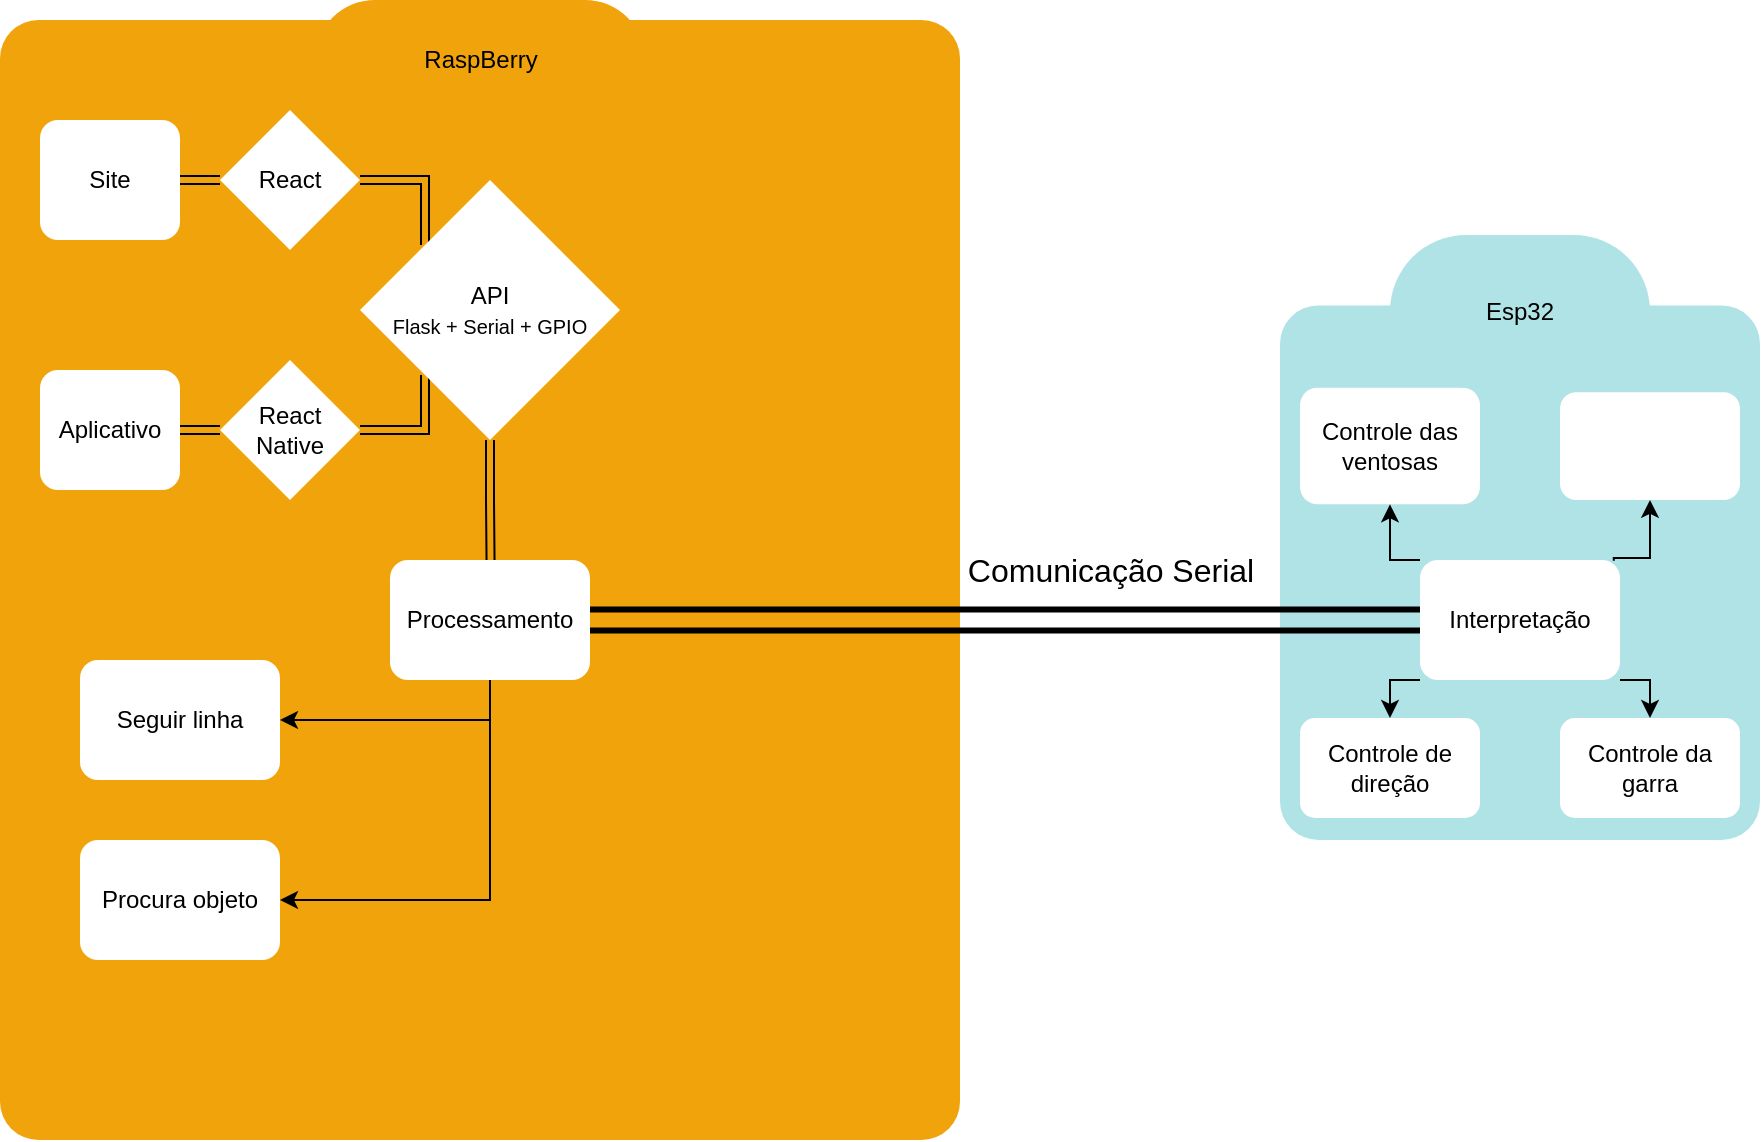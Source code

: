 <mxfile version="26.2.14">
  <diagram name="Page-1" id="9wJyNhoVwQL6b-EKkx9y">
    <mxGraphModel dx="1188" dy="619" grid="1" gridSize="10" guides="1" tooltips="1" connect="1" arrows="1" fold="1" page="1" pageScale="1" pageWidth="1169" pageHeight="827" math="0" shadow="0">
      <root>
        <mxCell id="0" />
        <mxCell id="1" parent="0" />
        <mxCell id="pcj_moPfNTfQ0HE8PmNT-7" value="" style="group;strokeColor=none;rounded=0;movable=0;resizable=0;rotatable=0;deletable=0;editable=0;locked=1;connectable=0;" vertex="1" connectable="0" parent="1">
          <mxGeometry x="40" y="30" width="480" height="570" as="geometry" />
        </mxCell>
        <mxCell id="pcj_moPfNTfQ0HE8PmNT-1" value="" style="rounded=1;whiteSpace=wrap;html=1;fillColor=#f0a30a;fontColor=#000000;strokeColor=none;arcSize=4;movable=0;resizable=0;rotatable=0;deletable=0;editable=0;locked=1;connectable=0;" vertex="1" parent="pcj_moPfNTfQ0HE8PmNT-7">
          <mxGeometry y="10" width="480" height="560" as="geometry" />
        </mxCell>
        <mxCell id="pcj_moPfNTfQ0HE8PmNT-2" value="RaspBerry" style="rounded=1;whiteSpace=wrap;html=1;fillColor=#f0a30a;fontColor=#000000;strokeColor=none;arcSize=50;" vertex="1" parent="pcj_moPfNTfQ0HE8PmNT-7">
          <mxGeometry x="157.5" width="165" height="60" as="geometry" />
        </mxCell>
        <mxCell id="pcj_moPfNTfQ0HE8PmNT-6" value="" style="group;rounded=1;arcSize=18;movable=1;resizable=1;rotatable=1;deletable=1;editable=1;locked=0;connectable=1;" vertex="1" connectable="0" parent="1">
          <mxGeometry x="680" y="170" width="240" height="280" as="geometry" />
        </mxCell>
        <mxCell id="pcj_moPfNTfQ0HE8PmNT-4" value="" style="whiteSpace=wrap;html=1;fillColor=#b0e3e6;strokeColor=none;rounded=1;arcSize=8;" vertex="1" parent="pcj_moPfNTfQ0HE8PmNT-6">
          <mxGeometry y="12.727" width="240" height="267.273" as="geometry" />
        </mxCell>
        <mxCell id="pcj_moPfNTfQ0HE8PmNT-51" value="Controle das ventosas" style="rounded=1;whiteSpace=wrap;html=1;strokeColor=none;glass=0;" vertex="1" parent="pcj_moPfNTfQ0HE8PmNT-6">
          <mxGeometry x="10" y="53.85" width="90" height="58.333" as="geometry" />
        </mxCell>
        <mxCell id="pcj_moPfNTfQ0HE8PmNT-53" value="" style="rounded=1;whiteSpace=wrap;html=1;strokeColor=none;glass=0;" vertex="1" parent="pcj_moPfNTfQ0HE8PmNT-6">
          <mxGeometry x="140" y="56.097" width="90" height="53.846" as="geometry" />
        </mxCell>
        <mxCell id="pcj_moPfNTfQ0HE8PmNT-5" value="Esp32" style="whiteSpace=wrap;html=1;fillColor=#b0e3e6;strokeColor=none;rounded=1;arcSize=50;" vertex="1" parent="pcj_moPfNTfQ0HE8PmNT-6">
          <mxGeometry x="55" y="-22.51" width="130" height="76.364" as="geometry" />
        </mxCell>
        <mxCell id="pcj_moPfNTfQ0HE8PmNT-11" value="Comunicação Serial" style="text;html=1;align=center;verticalAlign=middle;resizable=1;points=[];autosize=1;strokeColor=none;fillColor=none;fontSize=16;movable=1;rotatable=1;deletable=1;editable=1;locked=0;connectable=1;" vertex="1" parent="1">
          <mxGeometry x="510" y="300" width="170" height="30" as="geometry" />
        </mxCell>
        <mxCell id="pcj_moPfNTfQ0HE8PmNT-27" style="edgeStyle=orthogonalEdgeStyle;rounded=0;orthogonalLoop=1;jettySize=auto;html=1;exitX=1;exitY=1;exitDx=0;exitDy=0;" edge="1" parent="1" source="pcj_moPfNTfQ0HE8PmNT-17">
          <mxGeometry relative="1" as="geometry">
            <mxPoint x="130.103" y="150.069" as="targetPoint" />
          </mxGeometry>
        </mxCell>
        <mxCell id="pcj_moPfNTfQ0HE8PmNT-17" value="Site" style="rounded=1;whiteSpace=wrap;html=1;strokeColor=none;glass=0;" vertex="1" parent="1">
          <mxGeometry x="60" y="90" width="70" height="60" as="geometry" />
        </mxCell>
        <mxCell id="pcj_moPfNTfQ0HE8PmNT-18" value="Aplicativo" style="rounded=1;whiteSpace=wrap;html=1;strokeColor=none;glass=0;" vertex="1" parent="1">
          <mxGeometry x="60" y="215" width="70" height="60" as="geometry" />
        </mxCell>
        <mxCell id="pcj_moPfNTfQ0HE8PmNT-21" style="edgeStyle=elbowEdgeStyle;rounded=0;orthogonalLoop=1;jettySize=auto;html=1;exitX=0;exitY=0.5;exitDx=0;exitDy=0;entryX=1;entryY=0.5;entryDx=0;entryDy=0;shape=link;" edge="1" parent="1" source="pcj_moPfNTfQ0HE8PmNT-19" target="pcj_moPfNTfQ0HE8PmNT-17">
          <mxGeometry relative="1" as="geometry" />
        </mxCell>
        <mxCell id="pcj_moPfNTfQ0HE8PmNT-19" value="React" style="rhombus;whiteSpace=wrap;html=1;strokeColor=none;" vertex="1" parent="1">
          <mxGeometry x="150" y="85" width="70" height="70" as="geometry" />
        </mxCell>
        <mxCell id="pcj_moPfNTfQ0HE8PmNT-23" style="edgeStyle=orthogonalEdgeStyle;rounded=0;orthogonalLoop=1;jettySize=auto;html=1;exitX=0;exitY=0.5;exitDx=0;exitDy=0;entryX=1;entryY=0.5;entryDx=0;entryDy=0;shape=link;" edge="1" parent="1" source="pcj_moPfNTfQ0HE8PmNT-20" target="pcj_moPfNTfQ0HE8PmNT-18">
          <mxGeometry relative="1" as="geometry" />
        </mxCell>
        <mxCell id="pcj_moPfNTfQ0HE8PmNT-20" value="React&lt;div&gt;Native&lt;/div&gt;" style="rhombus;whiteSpace=wrap;html=1;strokeColor=none;" vertex="1" parent="1">
          <mxGeometry x="150" y="210" width="70" height="70" as="geometry" />
        </mxCell>
        <mxCell id="pcj_moPfNTfQ0HE8PmNT-25" style="edgeStyle=orthogonalEdgeStyle;rounded=0;orthogonalLoop=1;jettySize=auto;html=1;exitX=0;exitY=0;exitDx=0;exitDy=0;entryX=1;entryY=0.5;entryDx=0;entryDy=0;shape=link;" edge="1" parent="1" source="pcj_moPfNTfQ0HE8PmNT-24" target="pcj_moPfNTfQ0HE8PmNT-19">
          <mxGeometry relative="1" as="geometry">
            <Array as="points">
              <mxPoint x="253" y="120" />
            </Array>
          </mxGeometry>
        </mxCell>
        <mxCell id="pcj_moPfNTfQ0HE8PmNT-26" style="edgeStyle=orthogonalEdgeStyle;rounded=0;orthogonalLoop=1;jettySize=auto;html=1;exitX=0;exitY=1;exitDx=0;exitDy=0;entryX=1;entryY=0.5;entryDx=0;entryDy=0;shape=link;" edge="1" parent="1" source="pcj_moPfNTfQ0HE8PmNT-24" target="pcj_moPfNTfQ0HE8PmNT-20">
          <mxGeometry relative="1" as="geometry">
            <Array as="points">
              <mxPoint x="253" y="245" />
            </Array>
          </mxGeometry>
        </mxCell>
        <mxCell id="pcj_moPfNTfQ0HE8PmNT-42" style="edgeStyle=orthogonalEdgeStyle;rounded=0;orthogonalLoop=1;jettySize=auto;html=1;exitX=0.5;exitY=1;exitDx=0;exitDy=0;shape=link;" edge="1" parent="1" source="pcj_moPfNTfQ0HE8PmNT-24">
          <mxGeometry relative="1" as="geometry">
            <mxPoint x="285.276" y="310.0" as="targetPoint" />
          </mxGeometry>
        </mxCell>
        <mxCell id="pcj_moPfNTfQ0HE8PmNT-24" value="API&lt;br&gt;&lt;font style=&quot;font-size: 10px;&quot;&gt;Flask + Serial + GPIO&lt;/font&gt;" style="rhombus;whiteSpace=wrap;html=1;strokeColor=none;" vertex="1" parent="1">
          <mxGeometry x="220" y="120" width="130" height="130" as="geometry" />
        </mxCell>
        <mxCell id="pcj_moPfNTfQ0HE8PmNT-43" style="edgeStyle=elbowEdgeStyle;rounded=0;orthogonalLoop=1;jettySize=auto;html=1;entryX=0;entryY=0.5;entryDx=0;entryDy=0;shape=link;strokeWidth=3;elbow=vertical;width=8.621;" edge="1" parent="1" source="pcj_moPfNTfQ0HE8PmNT-41" target="pcj_moPfNTfQ0HE8PmNT-45">
          <mxGeometry relative="1" as="geometry">
            <mxPoint x="690.0" y="339.86" as="targetPoint" />
            <mxPoint x="343.08" y="340.11" as="sourcePoint" />
          </mxGeometry>
        </mxCell>
        <mxCell id="pcj_moPfNTfQ0HE8PmNT-60" style="edgeStyle=orthogonalEdgeStyle;rounded=0;orthogonalLoop=1;jettySize=auto;html=1;exitX=0.5;exitY=1;exitDx=0;exitDy=0;entryX=1;entryY=0.5;entryDx=0;entryDy=0;" edge="1" parent="1" source="pcj_moPfNTfQ0HE8PmNT-41" target="pcj_moPfNTfQ0HE8PmNT-59">
          <mxGeometry relative="1" as="geometry" />
        </mxCell>
        <mxCell id="pcj_moPfNTfQ0HE8PmNT-62" style="edgeStyle=orthogonalEdgeStyle;rounded=0;orthogonalLoop=1;jettySize=auto;html=1;exitX=0.5;exitY=1;exitDx=0;exitDy=0;entryX=1;entryY=0.5;entryDx=0;entryDy=0;" edge="1" parent="1" source="pcj_moPfNTfQ0HE8PmNT-41" target="pcj_moPfNTfQ0HE8PmNT-61">
          <mxGeometry relative="1" as="geometry" />
        </mxCell>
        <mxCell id="pcj_moPfNTfQ0HE8PmNT-41" value="Processamento" style="rounded=1;whiteSpace=wrap;html=1;strokeColor=none;glass=0;" vertex="1" parent="1">
          <mxGeometry x="235" y="310" width="100" height="60" as="geometry" />
        </mxCell>
        <mxCell id="pcj_moPfNTfQ0HE8PmNT-47" style="edgeStyle=orthogonalEdgeStyle;rounded=0;orthogonalLoop=1;jettySize=auto;html=1;exitX=0;exitY=1;exitDx=0;exitDy=0;entryX=0.5;entryY=0;entryDx=0;entryDy=0;" edge="1" parent="1" source="pcj_moPfNTfQ0HE8PmNT-45" target="pcj_moPfNTfQ0HE8PmNT-46">
          <mxGeometry relative="1" as="geometry" />
        </mxCell>
        <mxCell id="pcj_moPfNTfQ0HE8PmNT-50" style="edgeStyle=orthogonalEdgeStyle;rounded=0;orthogonalLoop=1;jettySize=auto;html=1;exitX=1;exitY=1;exitDx=0;exitDy=0;entryX=0.5;entryY=0;entryDx=0;entryDy=0;" edge="1" parent="1" source="pcj_moPfNTfQ0HE8PmNT-45" target="pcj_moPfNTfQ0HE8PmNT-49">
          <mxGeometry relative="1" as="geometry" />
        </mxCell>
        <mxCell id="pcj_moPfNTfQ0HE8PmNT-52" style="edgeStyle=orthogonalEdgeStyle;rounded=0;orthogonalLoop=1;jettySize=auto;html=1;exitX=0;exitY=0;exitDx=0;exitDy=0;entryX=0.5;entryY=1;entryDx=0;entryDy=0;" edge="1" parent="1" source="pcj_moPfNTfQ0HE8PmNT-45" target="pcj_moPfNTfQ0HE8PmNT-51">
          <mxGeometry relative="1" as="geometry" />
        </mxCell>
        <mxCell id="pcj_moPfNTfQ0HE8PmNT-56" style="edgeStyle=orthogonalEdgeStyle;rounded=0;orthogonalLoop=1;jettySize=auto;html=1;exitX=0.969;exitY=0.006;exitDx=0;exitDy=0;entryX=0.5;entryY=1;entryDx=0;entryDy=0;exitPerimeter=0;" edge="1" parent="1" source="pcj_moPfNTfQ0HE8PmNT-45" target="pcj_moPfNTfQ0HE8PmNT-53">
          <mxGeometry relative="1" as="geometry">
            <Array as="points">
              <mxPoint x="847" y="309" />
              <mxPoint x="865" y="309" />
            </Array>
          </mxGeometry>
        </mxCell>
        <mxCell id="pcj_moPfNTfQ0HE8PmNT-45" value="Interpretação" style="rounded=1;whiteSpace=wrap;html=1;strokeColor=none;glass=0;" vertex="1" parent="1">
          <mxGeometry x="750" y="310" width="100" height="60" as="geometry" />
        </mxCell>
        <mxCell id="pcj_moPfNTfQ0HE8PmNT-46" value="Controle de direção" style="rounded=1;whiteSpace=wrap;html=1;strokeColor=none;glass=0;" vertex="1" parent="1">
          <mxGeometry x="690" y="389" width="90" height="50" as="geometry" />
        </mxCell>
        <mxCell id="pcj_moPfNTfQ0HE8PmNT-49" value="Controle da garra" style="rounded=1;whiteSpace=wrap;html=1;strokeColor=none;glass=0;" vertex="1" parent="1">
          <mxGeometry x="820" y="389" width="90" height="50" as="geometry" />
        </mxCell>
        <mxCell id="pcj_moPfNTfQ0HE8PmNT-59" value="Seguir linha" style="rounded=1;whiteSpace=wrap;html=1;strokeColor=none;glass=0;" vertex="1" parent="1">
          <mxGeometry x="80" y="360" width="100" height="60" as="geometry" />
        </mxCell>
        <mxCell id="pcj_moPfNTfQ0HE8PmNT-61" value="Procura objeto" style="rounded=1;whiteSpace=wrap;html=1;strokeColor=none;glass=0;" vertex="1" parent="1">
          <mxGeometry x="80" y="450" width="100" height="60" as="geometry" />
        </mxCell>
      </root>
    </mxGraphModel>
  </diagram>
</mxfile>
